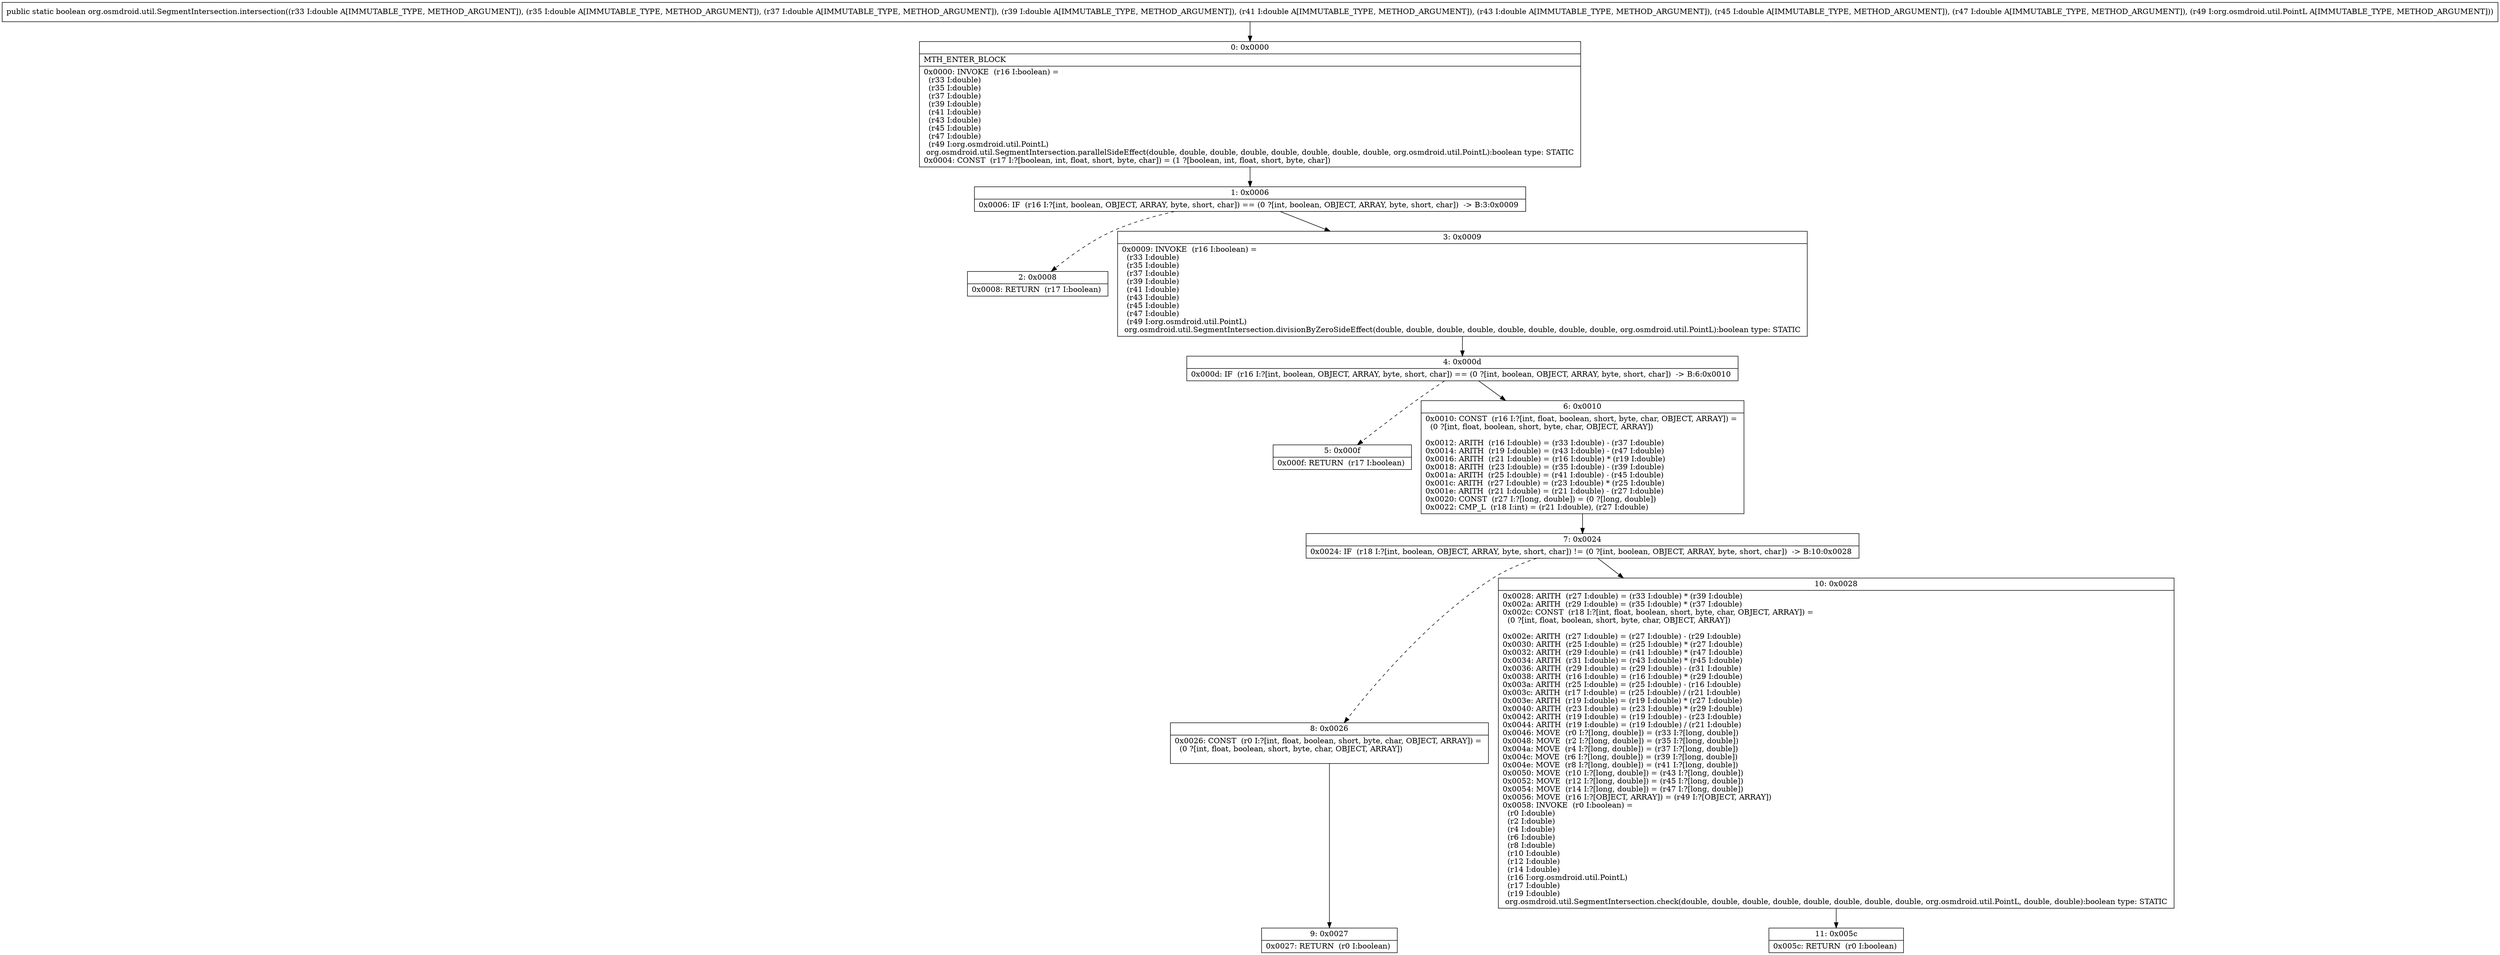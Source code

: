 digraph "CFG fororg.osmdroid.util.SegmentIntersection.intersection(DDDDDDDDLorg\/osmdroid\/util\/PointL;)Z" {
Node_0 [shape=record,label="{0\:\ 0x0000|MTH_ENTER_BLOCK\l|0x0000: INVOKE  (r16 I:boolean) = \l  (r33 I:double)\l  (r35 I:double)\l  (r37 I:double)\l  (r39 I:double)\l  (r41 I:double)\l  (r43 I:double)\l  (r45 I:double)\l  (r47 I:double)\l  (r49 I:org.osmdroid.util.PointL)\l org.osmdroid.util.SegmentIntersection.parallelSideEffect(double, double, double, double, double, double, double, double, org.osmdroid.util.PointL):boolean type: STATIC \l0x0004: CONST  (r17 I:?[boolean, int, float, short, byte, char]) = (1 ?[boolean, int, float, short, byte, char]) \l}"];
Node_1 [shape=record,label="{1\:\ 0x0006|0x0006: IF  (r16 I:?[int, boolean, OBJECT, ARRAY, byte, short, char]) == (0 ?[int, boolean, OBJECT, ARRAY, byte, short, char])  \-\> B:3:0x0009 \l}"];
Node_2 [shape=record,label="{2\:\ 0x0008|0x0008: RETURN  (r17 I:boolean) \l}"];
Node_3 [shape=record,label="{3\:\ 0x0009|0x0009: INVOKE  (r16 I:boolean) = \l  (r33 I:double)\l  (r35 I:double)\l  (r37 I:double)\l  (r39 I:double)\l  (r41 I:double)\l  (r43 I:double)\l  (r45 I:double)\l  (r47 I:double)\l  (r49 I:org.osmdroid.util.PointL)\l org.osmdroid.util.SegmentIntersection.divisionByZeroSideEffect(double, double, double, double, double, double, double, double, org.osmdroid.util.PointL):boolean type: STATIC \l}"];
Node_4 [shape=record,label="{4\:\ 0x000d|0x000d: IF  (r16 I:?[int, boolean, OBJECT, ARRAY, byte, short, char]) == (0 ?[int, boolean, OBJECT, ARRAY, byte, short, char])  \-\> B:6:0x0010 \l}"];
Node_5 [shape=record,label="{5\:\ 0x000f|0x000f: RETURN  (r17 I:boolean) \l}"];
Node_6 [shape=record,label="{6\:\ 0x0010|0x0010: CONST  (r16 I:?[int, float, boolean, short, byte, char, OBJECT, ARRAY]) = \l  (0 ?[int, float, boolean, short, byte, char, OBJECT, ARRAY])\l \l0x0012: ARITH  (r16 I:double) = (r33 I:double) \- (r37 I:double) \l0x0014: ARITH  (r19 I:double) = (r43 I:double) \- (r47 I:double) \l0x0016: ARITH  (r21 I:double) = (r16 I:double) * (r19 I:double) \l0x0018: ARITH  (r23 I:double) = (r35 I:double) \- (r39 I:double) \l0x001a: ARITH  (r25 I:double) = (r41 I:double) \- (r45 I:double) \l0x001c: ARITH  (r27 I:double) = (r23 I:double) * (r25 I:double) \l0x001e: ARITH  (r21 I:double) = (r21 I:double) \- (r27 I:double) \l0x0020: CONST  (r27 I:?[long, double]) = (0 ?[long, double]) \l0x0022: CMP_L  (r18 I:int) = (r21 I:double), (r27 I:double) \l}"];
Node_7 [shape=record,label="{7\:\ 0x0024|0x0024: IF  (r18 I:?[int, boolean, OBJECT, ARRAY, byte, short, char]) != (0 ?[int, boolean, OBJECT, ARRAY, byte, short, char])  \-\> B:10:0x0028 \l}"];
Node_8 [shape=record,label="{8\:\ 0x0026|0x0026: CONST  (r0 I:?[int, float, boolean, short, byte, char, OBJECT, ARRAY]) = \l  (0 ?[int, float, boolean, short, byte, char, OBJECT, ARRAY])\l \l}"];
Node_9 [shape=record,label="{9\:\ 0x0027|0x0027: RETURN  (r0 I:boolean) \l}"];
Node_10 [shape=record,label="{10\:\ 0x0028|0x0028: ARITH  (r27 I:double) = (r33 I:double) * (r39 I:double) \l0x002a: ARITH  (r29 I:double) = (r35 I:double) * (r37 I:double) \l0x002c: CONST  (r18 I:?[int, float, boolean, short, byte, char, OBJECT, ARRAY]) = \l  (0 ?[int, float, boolean, short, byte, char, OBJECT, ARRAY])\l \l0x002e: ARITH  (r27 I:double) = (r27 I:double) \- (r29 I:double) \l0x0030: ARITH  (r25 I:double) = (r25 I:double) * (r27 I:double) \l0x0032: ARITH  (r29 I:double) = (r41 I:double) * (r47 I:double) \l0x0034: ARITH  (r31 I:double) = (r43 I:double) * (r45 I:double) \l0x0036: ARITH  (r29 I:double) = (r29 I:double) \- (r31 I:double) \l0x0038: ARITH  (r16 I:double) = (r16 I:double) * (r29 I:double) \l0x003a: ARITH  (r25 I:double) = (r25 I:double) \- (r16 I:double) \l0x003c: ARITH  (r17 I:double) = (r25 I:double) \/ (r21 I:double) \l0x003e: ARITH  (r19 I:double) = (r19 I:double) * (r27 I:double) \l0x0040: ARITH  (r23 I:double) = (r23 I:double) * (r29 I:double) \l0x0042: ARITH  (r19 I:double) = (r19 I:double) \- (r23 I:double) \l0x0044: ARITH  (r19 I:double) = (r19 I:double) \/ (r21 I:double) \l0x0046: MOVE  (r0 I:?[long, double]) = (r33 I:?[long, double]) \l0x0048: MOVE  (r2 I:?[long, double]) = (r35 I:?[long, double]) \l0x004a: MOVE  (r4 I:?[long, double]) = (r37 I:?[long, double]) \l0x004c: MOVE  (r6 I:?[long, double]) = (r39 I:?[long, double]) \l0x004e: MOVE  (r8 I:?[long, double]) = (r41 I:?[long, double]) \l0x0050: MOVE  (r10 I:?[long, double]) = (r43 I:?[long, double]) \l0x0052: MOVE  (r12 I:?[long, double]) = (r45 I:?[long, double]) \l0x0054: MOVE  (r14 I:?[long, double]) = (r47 I:?[long, double]) \l0x0056: MOVE  (r16 I:?[OBJECT, ARRAY]) = (r49 I:?[OBJECT, ARRAY]) \l0x0058: INVOKE  (r0 I:boolean) = \l  (r0 I:double)\l  (r2 I:double)\l  (r4 I:double)\l  (r6 I:double)\l  (r8 I:double)\l  (r10 I:double)\l  (r12 I:double)\l  (r14 I:double)\l  (r16 I:org.osmdroid.util.PointL)\l  (r17 I:double)\l  (r19 I:double)\l org.osmdroid.util.SegmentIntersection.check(double, double, double, double, double, double, double, double, org.osmdroid.util.PointL, double, double):boolean type: STATIC \l}"];
Node_11 [shape=record,label="{11\:\ 0x005c|0x005c: RETURN  (r0 I:boolean) \l}"];
MethodNode[shape=record,label="{public static boolean org.osmdroid.util.SegmentIntersection.intersection((r33 I:double A[IMMUTABLE_TYPE, METHOD_ARGUMENT]), (r35 I:double A[IMMUTABLE_TYPE, METHOD_ARGUMENT]), (r37 I:double A[IMMUTABLE_TYPE, METHOD_ARGUMENT]), (r39 I:double A[IMMUTABLE_TYPE, METHOD_ARGUMENT]), (r41 I:double A[IMMUTABLE_TYPE, METHOD_ARGUMENT]), (r43 I:double A[IMMUTABLE_TYPE, METHOD_ARGUMENT]), (r45 I:double A[IMMUTABLE_TYPE, METHOD_ARGUMENT]), (r47 I:double A[IMMUTABLE_TYPE, METHOD_ARGUMENT]), (r49 I:org.osmdroid.util.PointL A[IMMUTABLE_TYPE, METHOD_ARGUMENT])) }"];
MethodNode -> Node_0;
Node_0 -> Node_1;
Node_1 -> Node_2[style=dashed];
Node_1 -> Node_3;
Node_3 -> Node_4;
Node_4 -> Node_5[style=dashed];
Node_4 -> Node_6;
Node_6 -> Node_7;
Node_7 -> Node_8[style=dashed];
Node_7 -> Node_10;
Node_8 -> Node_9;
Node_10 -> Node_11;
}

